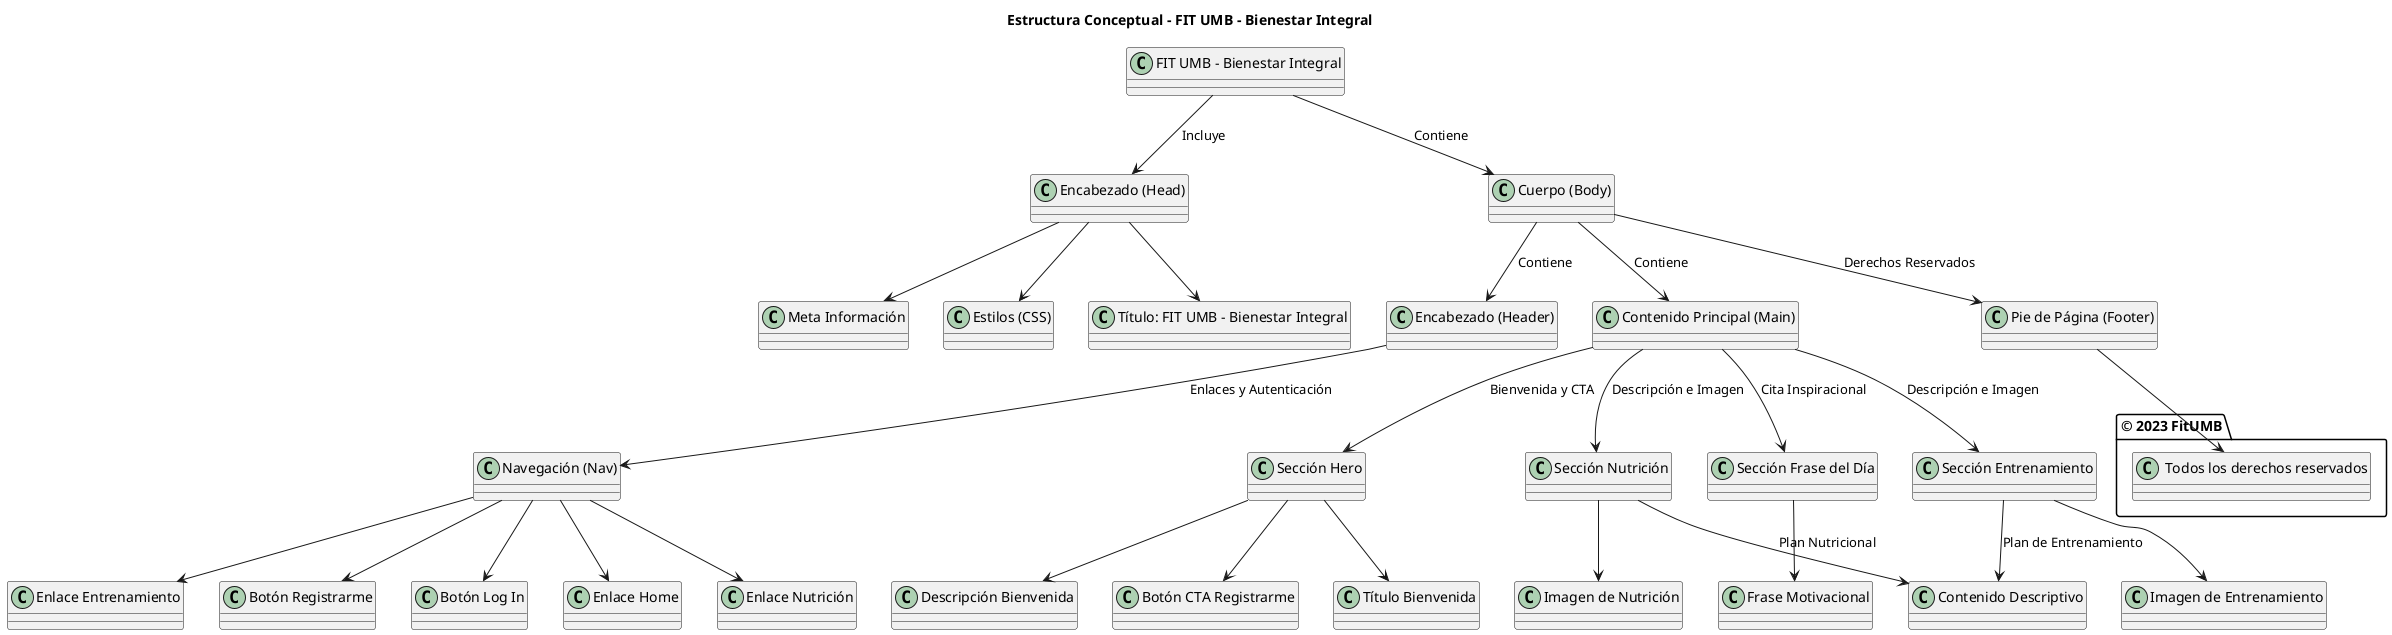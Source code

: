 @startuml home
title Estructura Conceptual - FIT UMB - Bienestar Integral

"FIT UMB - Bienestar Integral" -down-> "Encabezado (Head)" : Incluye
"Encabezado (Head)" -down-> "Meta Información"
"Encabezado (Head)" -down-> "Estilos (CSS)"
"Encabezado (Head)" -down-> "Título: FIT UMB - Bienestar Integral"

"FIT UMB - Bienestar Integral" -down-> "Cuerpo (Body)" : Contiene
"Cuerpo (Body)" -down-> "Encabezado (Header)" : Contiene
"Encabezado (Header)" -down-> "Navegación (Nav)" : Enlaces y Autenticación
"Navegación (Nav)" -down-> "Enlace Home"
"Navegación (Nav)" -down-> "Enlace Nutrición"
"Navegación (Nav)" -down-> "Enlace Entrenamiento"
"Navegación (Nav)" -down-> "Botón Registrarme"
"Navegación (Nav)" -down-> "Botón Log In"

"Cuerpo (Body)" -down-> "Contenido Principal (Main)" : Contiene
"Contenido Principal (Main)" -down-> "Sección Hero" : Bienvenida y CTA
"Sección Hero" -down-> "Título Bienvenida"
"Sección Hero" -down-> "Descripción Bienvenida"
"Sección Hero" -down-> "Botón CTA Registrarme"

"Contenido Principal (Main)" -down-> "Sección Nutrición" : Descripción e Imagen
"Sección Nutrición" -down-> "Contenido Descriptivo" : Plan Nutricional
"Sección Nutrición" -down-> "Imagen de Nutrición"

"Contenido Principal (Main)" -down-> "Sección Entrenamiento" : Descripción e Imagen
"Sección Entrenamiento" -down-> "Imagen de Entrenamiento"
"Sección Entrenamiento" -down-> "Contenido Descriptivo" : Plan de Entrenamiento

"Contenido Principal (Main)" -down-> "Sección Frase del Día" : Cita Inspiracional
"Sección Frase del Día" -down-> "Frase Motivacional"

"Cuerpo (Body)" -down-> "Pie de Página (Footer)" : Derechos Reservados
"Pie de Página (Footer)" -down-> "© 2023 FitUMB. Todos los derechos reservados."

@enduml
